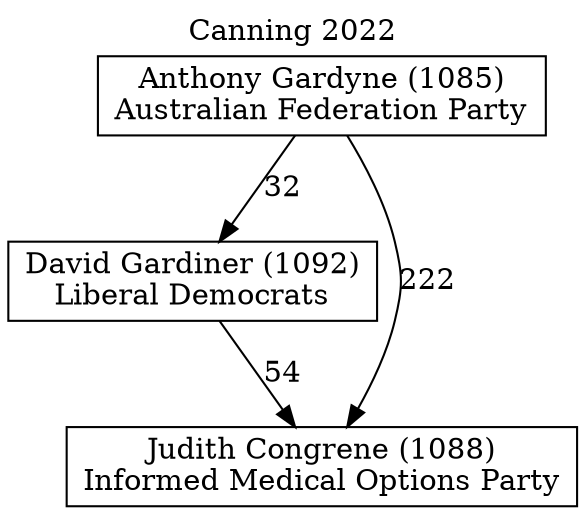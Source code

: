 // House preference flow
digraph "Judith Congrene (1088)_Canning_2022" {
	graph [label="Canning 2022" labelloc=t mclimit=10]
	node [shape=box]
	"David Gardiner (1092)" [label="David Gardiner (1092)
Liberal Democrats"]
	"Judith Congrene (1088)" [label="Judith Congrene (1088)
Informed Medical Options Party"]
	"Anthony Gardyne (1085)" [label="Anthony Gardyne (1085)
Australian Federation Party"]
	"Anthony Gardyne (1085)" -> "David Gardiner (1092)" [label=32]
	"Anthony Gardyne (1085)" -> "Judith Congrene (1088)" [label=222]
	"David Gardiner (1092)" -> "Judith Congrene (1088)" [label=54]
}
